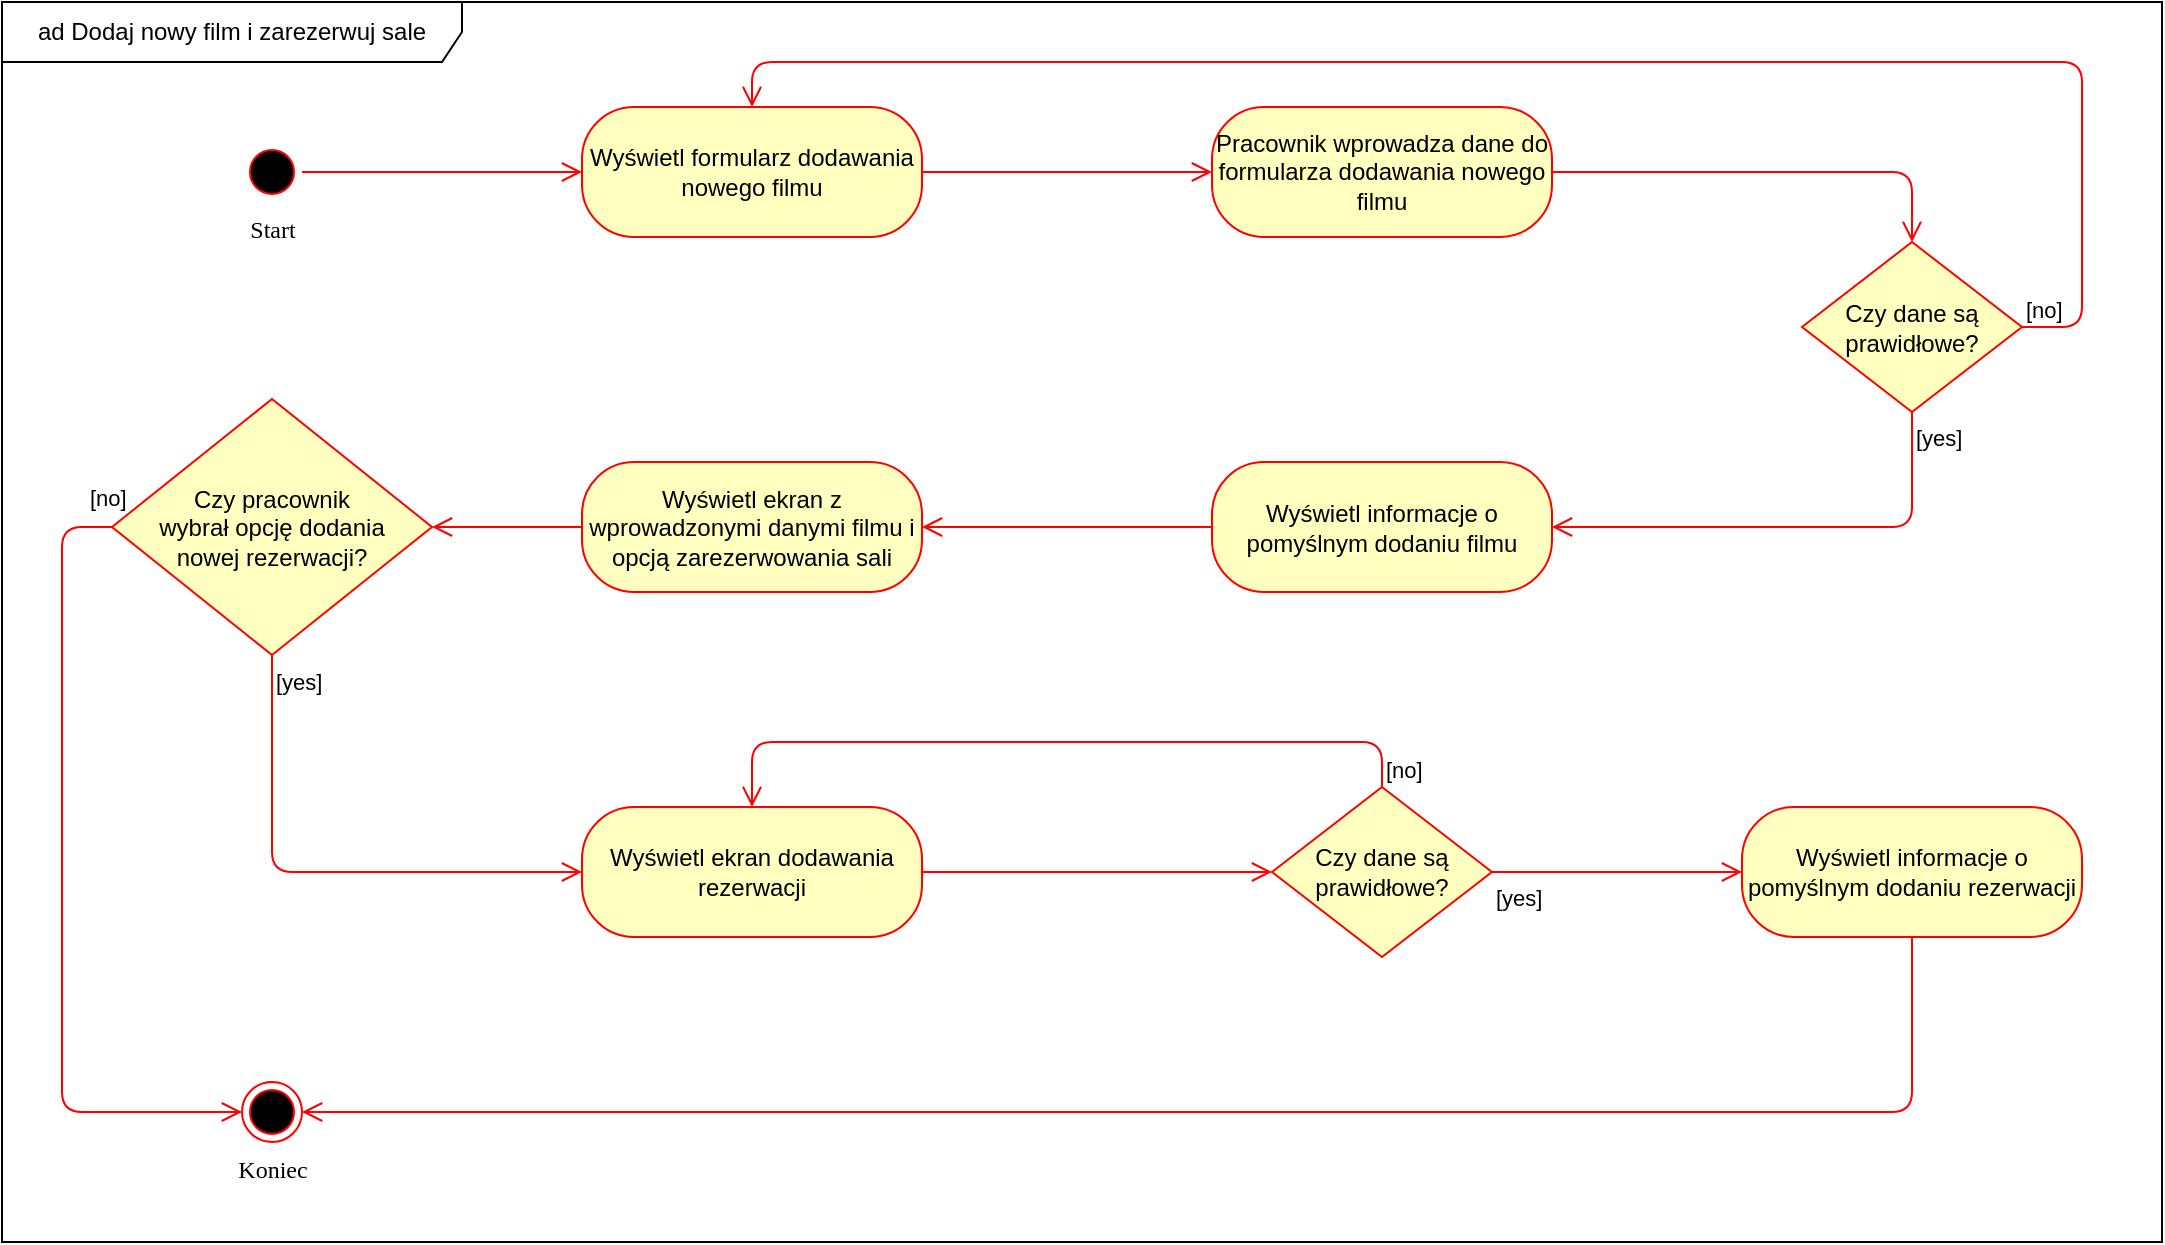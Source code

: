 <mxfile version="10.7.0" type="device"><diagram name="Page-1" id="58cdce13-f638-feb5-8d6f-7d28b1aa9fa0"><mxGraphModel dx="2439" dy="1116" grid="1" gridSize="10" guides="1" tooltips="1" connect="1" arrows="1" fold="1" page="1" pageScale="1" pageWidth="1100" pageHeight="850" background="#ffffff" math="0" shadow="0"><root><mxCell id="0"/><mxCell id="1" parent="0"/><mxCell id="xDM4aftojPzbOTRNv5L--29" value="ad Dodaj nowy film i zarezerwuj sale" style="shape=umlFrame;whiteSpace=wrap;html=1;width=230;height=30;" vertex="1" parent="1"><mxGeometry x="50" y="790" width="1080" height="620" as="geometry"/></mxCell><mxCell id="xDM4aftojPzbOTRNv5L--2" value="Start" style="ellipse;html=1;shape=startState;fillColor=#000000;strokeColor=#ff0000;rounded=1;shadow=0;comic=0;labelBackgroundColor=none;fontFamily=Verdana;fontSize=12;fontColor=#000000;align=center;direction=south;labelPosition=center;verticalLabelPosition=bottom;verticalAlign=top;" vertex="1" parent="1"><mxGeometry x="170" y="860" width="30" height="30" as="geometry"/></mxCell><mxCell id="xDM4aftojPzbOTRNv5L--3" value="Pracownik wprowadza dane do formularza dodawania nowego filmu" style="rounded=1;whiteSpace=wrap;html=1;arcSize=40;fontColor=#000000;fillColor=#ffffc0;strokeColor=#ff0000;" vertex="1" parent="1"><mxGeometry x="655" y="842.5" width="170" height="65" as="geometry"/></mxCell><mxCell id="xDM4aftojPzbOTRNv5L--4" value="" style="edgeStyle=orthogonalEdgeStyle;html=1;verticalAlign=bottom;endArrow=open;endSize=8;strokeColor=#ff0000;entryX=0.5;entryY=0;entryDx=0;entryDy=0;" edge="1" source="xDM4aftojPzbOTRNv5L--3" parent="1" target="xDM4aftojPzbOTRNv5L--10"><mxGeometry relative="1" as="geometry"><mxPoint x="1000" y="940" as="targetPoint"/></mxGeometry></mxCell><mxCell id="xDM4aftojPzbOTRNv5L--7" value="" style="edgeStyle=orthogonalEdgeStyle;html=1;verticalAlign=bottom;endArrow=open;endSize=8;strokeColor=#ff0000;exitX=0.5;exitY=0;exitDx=0;exitDy=0;entryX=0;entryY=0.5;entryDx=0;entryDy=0;" edge="1" parent="1" source="xDM4aftojPzbOTRNv5L--2" target="xDM4aftojPzbOTRNv5L--8"><mxGeometry relative="1" as="geometry"><mxPoint x="330" y="970" as="targetPoint"/><mxPoint x="430" y="890" as="sourcePoint"/></mxGeometry></mxCell><mxCell id="xDM4aftojPzbOTRNv5L--8" value="Wyświetl formularz dodawania nowego filmu" style="rounded=1;whiteSpace=wrap;html=1;arcSize=40;fontColor=#000000;fillColor=#ffffc0;strokeColor=#ff0000;" vertex="1" parent="1"><mxGeometry x="340" y="842.5" width="170" height="65" as="geometry"/></mxCell><mxCell id="xDM4aftojPzbOTRNv5L--9" value="" style="edgeStyle=orthogonalEdgeStyle;html=1;verticalAlign=bottom;endArrow=open;endSize=8;strokeColor=#ff0000;exitX=1;exitY=0.5;exitDx=0;exitDy=0;entryX=0;entryY=0.5;entryDx=0;entryDy=0;" edge="1" parent="1" source="xDM4aftojPzbOTRNv5L--8" target="xDM4aftojPzbOTRNv5L--3"><mxGeometry relative="1" as="geometry"><mxPoint x="660" y="990" as="targetPoint"/><mxPoint x="920" y="923" as="sourcePoint"/></mxGeometry></mxCell><mxCell id="xDM4aftojPzbOTRNv5L--10" value="Czy dane są prawidłowe?" style="rhombus;whiteSpace=wrap;html=1;fillColor=#ffffc0;strokeColor=#ff0000;" vertex="1" parent="1"><mxGeometry x="950" y="910" width="110" height="85" as="geometry"/></mxCell><mxCell id="xDM4aftojPzbOTRNv5L--11" value="[no]" style="edgeStyle=orthogonalEdgeStyle;html=1;align=left;verticalAlign=bottom;endArrow=open;endSize=8;strokeColor=#ff0000;entryX=0.5;entryY=0;entryDx=0;entryDy=0;exitX=1;exitY=0.5;exitDx=0;exitDy=0;" edge="1" source="xDM4aftojPzbOTRNv5L--10" parent="1" target="xDM4aftojPzbOTRNv5L--8"><mxGeometry x="-1" relative="1" as="geometry"><mxPoint x="1310" y="845" as="targetPoint"/><Array as="points"><mxPoint x="1090" y="953"/><mxPoint x="1090" y="820"/><mxPoint x="425" y="820"/></Array></mxGeometry></mxCell><mxCell id="xDM4aftojPzbOTRNv5L--12" value="[yes]" style="edgeStyle=orthogonalEdgeStyle;html=1;align=left;verticalAlign=top;endArrow=open;endSize=8;strokeColor=#ff0000;entryX=1;entryY=0.5;entryDx=0;entryDy=0;" edge="1" source="xDM4aftojPzbOTRNv5L--10" parent="1" target="xDM4aftojPzbOTRNv5L--14"><mxGeometry x="-1" relative="1" as="geometry"><mxPoint x="1005" y="1100" as="targetPoint"/><Array as="points"><mxPoint x="1005" y="1053"/></Array></mxGeometry></mxCell><mxCell id="xDM4aftojPzbOTRNv5L--14" value="Wyświetl informacje o pomyślnym dodaniu filmu" style="rounded=1;whiteSpace=wrap;html=1;arcSize=40;fontColor=#000000;fillColor=#ffffc0;strokeColor=#ff0000;" vertex="1" parent="1"><mxGeometry x="655" y="1020" width="170" height="65" as="geometry"/></mxCell><mxCell id="xDM4aftojPzbOTRNv5L--15" value="Wyświetl ekran z wprowadzonymi danymi filmu i opcją zarezerwowania sali" style="rounded=1;whiteSpace=wrap;html=1;arcSize=40;fontColor=#000000;fillColor=#ffffc0;strokeColor=#ff0000;" vertex="1" parent="1"><mxGeometry x="340" y="1020" width="170" height="65" as="geometry"/></mxCell><mxCell id="xDM4aftojPzbOTRNv5L--16" value="" style="edgeStyle=orthogonalEdgeStyle;html=1;verticalAlign=bottom;endArrow=open;endSize=8;strokeColor=#ff0000;exitX=0;exitY=0.5;exitDx=0;exitDy=0;entryX=1;entryY=0.5;entryDx=0;entryDy=0;" edge="1" parent="1" source="xDM4aftojPzbOTRNv5L--14" target="xDM4aftojPzbOTRNv5L--15"><mxGeometry relative="1" as="geometry"><mxPoint x="665" y="885" as="targetPoint"/><mxPoint x="520" y="885" as="sourcePoint"/></mxGeometry></mxCell><mxCell id="xDM4aftojPzbOTRNv5L--17" value="Czy pracownik &lt;br&gt;wybrał opcję dodania &lt;br&gt;nowej rezerwacji?" style="rhombus;whiteSpace=wrap;html=1;fillColor=#ffffc0;strokeColor=#ff0000;" vertex="1" parent="1"><mxGeometry x="105" y="988.5" width="160" height="128" as="geometry"/></mxCell><mxCell id="xDM4aftojPzbOTRNv5L--18" value="" style="edgeStyle=orthogonalEdgeStyle;html=1;verticalAlign=bottom;endArrow=open;endSize=8;strokeColor=#ff0000;exitX=0;exitY=0.5;exitDx=0;exitDy=0;entryX=1;entryY=0.5;entryDx=0;entryDy=0;" edge="1" parent="1" source="xDM4aftojPzbOTRNv5L--15" target="xDM4aftojPzbOTRNv5L--17"><mxGeometry relative="1" as="geometry"><mxPoint x="520" y="1063" as="targetPoint"/><mxPoint x="665" y="1063" as="sourcePoint"/></mxGeometry></mxCell><mxCell id="xDM4aftojPzbOTRNv5L--19" value="[yes]" style="edgeStyle=orthogonalEdgeStyle;html=1;align=left;verticalAlign=top;endArrow=open;endSize=8;strokeColor=#ff0000;exitX=0.5;exitY=1;exitDx=0;exitDy=0;entryX=0;entryY=0.5;entryDx=0;entryDy=0;" edge="1" parent="1" source="xDM4aftojPzbOTRNv5L--17" target="xDM4aftojPzbOTRNv5L--22"><mxGeometry x="-1" relative="1" as="geometry"><mxPoint x="260" y="1220" as="targetPoint"/><mxPoint x="290" y="1160" as="sourcePoint"/><Array as="points"><mxPoint x="185" y="1225"/></Array></mxGeometry></mxCell><mxCell id="xDM4aftojPzbOTRNv5L--20" value="[no]" style="edgeStyle=orthogonalEdgeStyle;html=1;align=left;verticalAlign=bottom;endArrow=open;endSize=8;strokeColor=#ff0000;exitX=0;exitY=0.5;exitDx=0;exitDy=0;entryX=0;entryY=0.5;entryDx=0;entryDy=0;spacingBottom=6;spacingLeft=-13;" edge="1" parent="1" source="xDM4aftojPzbOTRNv5L--17" target="xDM4aftojPzbOTRNv5L--21"><mxGeometry x="-1" relative="1" as="geometry"><mxPoint x="640" y="1430" as="targetPoint"/><mxPoint x="520" y="1453" as="sourcePoint"/><Array as="points"><mxPoint x="80" y="1053"/><mxPoint x="80" y="1345"/></Array></mxGeometry></mxCell><mxCell id="xDM4aftojPzbOTRNv5L--21" value="Koniec" style="ellipse;html=1;shape=endState;fillColor=#000000;strokeColor=#ff0000;rounded=1;shadow=0;comic=0;labelBackgroundColor=none;fontFamily=Verdana;fontSize=12;fontColor=#000000;align=center;labelPosition=center;verticalLabelPosition=bottom;verticalAlign=top;" vertex="1" parent="1"><mxGeometry x="170" y="1330" width="30" height="30" as="geometry"/></mxCell><mxCell id="xDM4aftojPzbOTRNv5L--22" value="Wyświetl ekran dodawania rezerwacji" style="rounded=1;whiteSpace=wrap;html=1;arcSize=40;fontColor=#000000;fillColor=#ffffc0;strokeColor=#ff0000;" vertex="1" parent="1"><mxGeometry x="340" y="1192.5" width="170" height="65" as="geometry"/></mxCell><mxCell id="xDM4aftojPzbOTRNv5L--23" value="Czy dane są prawidłowe?" style="rhombus;whiteSpace=wrap;html=1;fillColor=#ffffc0;strokeColor=#ff0000;" vertex="1" parent="1"><mxGeometry x="685" y="1182.5" width="110" height="85" as="geometry"/></mxCell><mxCell id="xDM4aftojPzbOTRNv5L--24" value="[yes]" style="edgeStyle=orthogonalEdgeStyle;html=1;align=left;verticalAlign=top;endArrow=open;endSize=8;strokeColor=#ff0000;exitX=1;exitY=0.5;exitDx=0;exitDy=0;" edge="1" parent="1" source="xDM4aftojPzbOTRNv5L--23" target="xDM4aftojPzbOTRNv5L--27"><mxGeometry x="-1" relative="1" as="geometry"><mxPoint x="900" y="1230" as="targetPoint"/><mxPoint x="1080" y="1309.5" as="sourcePoint"/><Array as="points"/></mxGeometry></mxCell><mxCell id="xDM4aftojPzbOTRNv5L--25" value="[no]" style="edgeStyle=orthogonalEdgeStyle;html=1;align=left;verticalAlign=bottom;endArrow=open;endSize=8;strokeColor=#ff0000;entryX=0.5;entryY=0;entryDx=0;entryDy=0;exitX=0.5;exitY=0;exitDx=0;exitDy=0;" edge="1" parent="1" source="xDM4aftojPzbOTRNv5L--23" target="xDM4aftojPzbOTRNv5L--22"><mxGeometry x="-1" relative="1" as="geometry"><mxPoint x="517.5" y="1157.5" as="targetPoint"/><mxPoint x="1183" y="1268" as="sourcePoint"/><Array as="points"><mxPoint x="740" y="1160"/><mxPoint x="425" y="1160"/></Array></mxGeometry></mxCell><mxCell id="xDM4aftojPzbOTRNv5L--26" value="" style="edgeStyle=orthogonalEdgeStyle;html=1;verticalAlign=bottom;endArrow=open;endSize=8;strokeColor=#ff0000;exitX=1;exitY=0.5;exitDx=0;exitDy=0;entryX=0;entryY=0.5;entryDx=0;entryDy=0;" edge="1" parent="1" source="xDM4aftojPzbOTRNv5L--22" target="xDM4aftojPzbOTRNv5L--23"><mxGeometry relative="1" as="geometry"><mxPoint x="680" y="1274" as="targetPoint"/><mxPoint x="535" y="1274" as="sourcePoint"/></mxGeometry></mxCell><mxCell id="xDM4aftojPzbOTRNv5L--27" value="Wyświetl informacje o pomyślnym dodaniu rezerwacji" style="rounded=1;whiteSpace=wrap;html=1;arcSize=40;fontColor=#000000;fillColor=#ffffc0;strokeColor=#ff0000;" vertex="1" parent="1"><mxGeometry x="920" y="1192.5" width="170" height="65" as="geometry"/></mxCell><mxCell id="xDM4aftojPzbOTRNv5L--28" value="" style="edgeStyle=orthogonalEdgeStyle;html=1;verticalAlign=bottom;endArrow=open;endSize=8;strokeColor=#ff0000;exitX=0.5;exitY=1;exitDx=0;exitDy=0;entryX=1;entryY=0.5;entryDx=0;entryDy=0;" edge="1" parent="1" source="xDM4aftojPzbOTRNv5L--27" target="xDM4aftojPzbOTRNv5L--21"><mxGeometry relative="1" as="geometry"><mxPoint x="700" y="1400" as="targetPoint"/><mxPoint x="845" y="1400" as="sourcePoint"/></mxGeometry></mxCell></root></mxGraphModel></diagram></mxfile>